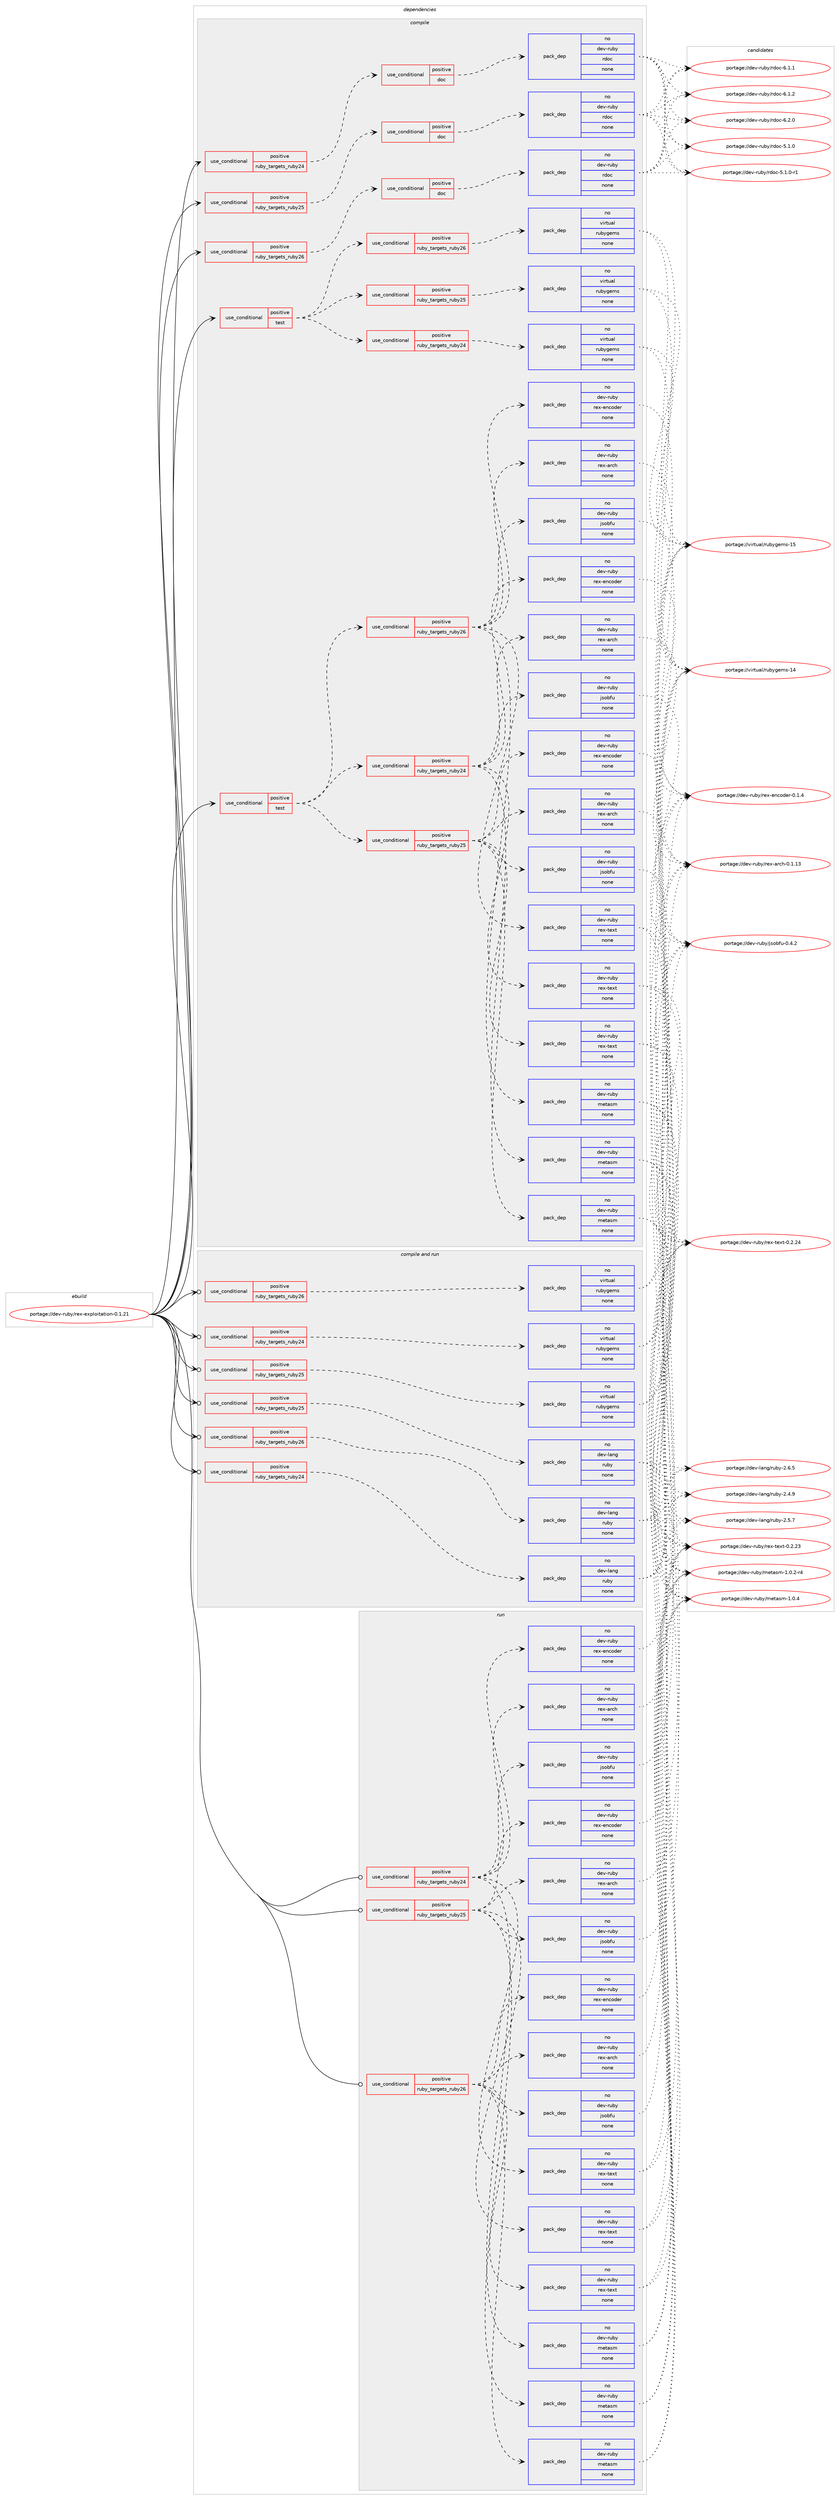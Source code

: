 digraph prolog {

# *************
# Graph options
# *************

newrank=true;
concentrate=true;
compound=true;
graph [rankdir=LR,fontname=Helvetica,fontsize=10,ranksep=1.5];#, ranksep=2.5, nodesep=0.2];
edge  [arrowhead=vee];
node  [fontname=Helvetica,fontsize=10];

# **********
# The ebuild
# **********

subgraph cluster_leftcol {
color=gray;
rank=same;
label=<<i>ebuild</i>>;
id [label="portage://dev-ruby/rex-exploitation-0.1.21", color=red, width=4, href="../dev-ruby/rex-exploitation-0.1.21.svg"];
}

# ****************
# The dependencies
# ****************

subgraph cluster_midcol {
color=gray;
label=<<i>dependencies</i>>;
subgraph cluster_compile {
fillcolor="#eeeeee";
style=filled;
label=<<i>compile</i>>;
subgraph cond61526 {
dependency239204 [label=<<TABLE BORDER="0" CELLBORDER="1" CELLSPACING="0" CELLPADDING="4"><TR><TD ROWSPAN="3" CELLPADDING="10">use_conditional</TD></TR><TR><TD>positive</TD></TR><TR><TD>ruby_targets_ruby24</TD></TR></TABLE>>, shape=none, color=red];
subgraph cond61527 {
dependency239205 [label=<<TABLE BORDER="0" CELLBORDER="1" CELLSPACING="0" CELLPADDING="4"><TR><TD ROWSPAN="3" CELLPADDING="10">use_conditional</TD></TR><TR><TD>positive</TD></TR><TR><TD>doc</TD></TR></TABLE>>, shape=none, color=red];
subgraph pack174133 {
dependency239206 [label=<<TABLE BORDER="0" CELLBORDER="1" CELLSPACING="0" CELLPADDING="4" WIDTH="220"><TR><TD ROWSPAN="6" CELLPADDING="30">pack_dep</TD></TR><TR><TD WIDTH="110">no</TD></TR><TR><TD>dev-ruby</TD></TR><TR><TD>rdoc</TD></TR><TR><TD>none</TD></TR><TR><TD></TD></TR></TABLE>>, shape=none, color=blue];
}
dependency239205:e -> dependency239206:w [weight=20,style="dashed",arrowhead="vee"];
}
dependency239204:e -> dependency239205:w [weight=20,style="dashed",arrowhead="vee"];
}
id:e -> dependency239204:w [weight=20,style="solid",arrowhead="vee"];
subgraph cond61528 {
dependency239207 [label=<<TABLE BORDER="0" CELLBORDER="1" CELLSPACING="0" CELLPADDING="4"><TR><TD ROWSPAN="3" CELLPADDING="10">use_conditional</TD></TR><TR><TD>positive</TD></TR><TR><TD>ruby_targets_ruby25</TD></TR></TABLE>>, shape=none, color=red];
subgraph cond61529 {
dependency239208 [label=<<TABLE BORDER="0" CELLBORDER="1" CELLSPACING="0" CELLPADDING="4"><TR><TD ROWSPAN="3" CELLPADDING="10">use_conditional</TD></TR><TR><TD>positive</TD></TR><TR><TD>doc</TD></TR></TABLE>>, shape=none, color=red];
subgraph pack174134 {
dependency239209 [label=<<TABLE BORDER="0" CELLBORDER="1" CELLSPACING="0" CELLPADDING="4" WIDTH="220"><TR><TD ROWSPAN="6" CELLPADDING="30">pack_dep</TD></TR><TR><TD WIDTH="110">no</TD></TR><TR><TD>dev-ruby</TD></TR><TR><TD>rdoc</TD></TR><TR><TD>none</TD></TR><TR><TD></TD></TR></TABLE>>, shape=none, color=blue];
}
dependency239208:e -> dependency239209:w [weight=20,style="dashed",arrowhead="vee"];
}
dependency239207:e -> dependency239208:w [weight=20,style="dashed",arrowhead="vee"];
}
id:e -> dependency239207:w [weight=20,style="solid",arrowhead="vee"];
subgraph cond61530 {
dependency239210 [label=<<TABLE BORDER="0" CELLBORDER="1" CELLSPACING="0" CELLPADDING="4"><TR><TD ROWSPAN="3" CELLPADDING="10">use_conditional</TD></TR><TR><TD>positive</TD></TR><TR><TD>ruby_targets_ruby26</TD></TR></TABLE>>, shape=none, color=red];
subgraph cond61531 {
dependency239211 [label=<<TABLE BORDER="0" CELLBORDER="1" CELLSPACING="0" CELLPADDING="4"><TR><TD ROWSPAN="3" CELLPADDING="10">use_conditional</TD></TR><TR><TD>positive</TD></TR><TR><TD>doc</TD></TR></TABLE>>, shape=none, color=red];
subgraph pack174135 {
dependency239212 [label=<<TABLE BORDER="0" CELLBORDER="1" CELLSPACING="0" CELLPADDING="4" WIDTH="220"><TR><TD ROWSPAN="6" CELLPADDING="30">pack_dep</TD></TR><TR><TD WIDTH="110">no</TD></TR><TR><TD>dev-ruby</TD></TR><TR><TD>rdoc</TD></TR><TR><TD>none</TD></TR><TR><TD></TD></TR></TABLE>>, shape=none, color=blue];
}
dependency239211:e -> dependency239212:w [weight=20,style="dashed",arrowhead="vee"];
}
dependency239210:e -> dependency239211:w [weight=20,style="dashed",arrowhead="vee"];
}
id:e -> dependency239210:w [weight=20,style="solid",arrowhead="vee"];
subgraph cond61532 {
dependency239213 [label=<<TABLE BORDER="0" CELLBORDER="1" CELLSPACING="0" CELLPADDING="4"><TR><TD ROWSPAN="3" CELLPADDING="10">use_conditional</TD></TR><TR><TD>positive</TD></TR><TR><TD>test</TD></TR></TABLE>>, shape=none, color=red];
subgraph cond61533 {
dependency239214 [label=<<TABLE BORDER="0" CELLBORDER="1" CELLSPACING="0" CELLPADDING="4"><TR><TD ROWSPAN="3" CELLPADDING="10">use_conditional</TD></TR><TR><TD>positive</TD></TR><TR><TD>ruby_targets_ruby24</TD></TR></TABLE>>, shape=none, color=red];
subgraph pack174136 {
dependency239215 [label=<<TABLE BORDER="0" CELLBORDER="1" CELLSPACING="0" CELLPADDING="4" WIDTH="220"><TR><TD ROWSPAN="6" CELLPADDING="30">pack_dep</TD></TR><TR><TD WIDTH="110">no</TD></TR><TR><TD>dev-ruby</TD></TR><TR><TD>jsobfu</TD></TR><TR><TD>none</TD></TR><TR><TD></TD></TR></TABLE>>, shape=none, color=blue];
}
dependency239214:e -> dependency239215:w [weight=20,style="dashed",arrowhead="vee"];
subgraph pack174137 {
dependency239216 [label=<<TABLE BORDER="0" CELLBORDER="1" CELLSPACING="0" CELLPADDING="4" WIDTH="220"><TR><TD ROWSPAN="6" CELLPADDING="30">pack_dep</TD></TR><TR><TD WIDTH="110">no</TD></TR><TR><TD>dev-ruby</TD></TR><TR><TD>metasm</TD></TR><TR><TD>none</TD></TR><TR><TD></TD></TR></TABLE>>, shape=none, color=blue];
}
dependency239214:e -> dependency239216:w [weight=20,style="dashed",arrowhead="vee"];
subgraph pack174138 {
dependency239217 [label=<<TABLE BORDER="0" CELLBORDER="1" CELLSPACING="0" CELLPADDING="4" WIDTH="220"><TR><TD ROWSPAN="6" CELLPADDING="30">pack_dep</TD></TR><TR><TD WIDTH="110">no</TD></TR><TR><TD>dev-ruby</TD></TR><TR><TD>rex-arch</TD></TR><TR><TD>none</TD></TR><TR><TD></TD></TR></TABLE>>, shape=none, color=blue];
}
dependency239214:e -> dependency239217:w [weight=20,style="dashed",arrowhead="vee"];
subgraph pack174139 {
dependency239218 [label=<<TABLE BORDER="0" CELLBORDER="1" CELLSPACING="0" CELLPADDING="4" WIDTH="220"><TR><TD ROWSPAN="6" CELLPADDING="30">pack_dep</TD></TR><TR><TD WIDTH="110">no</TD></TR><TR><TD>dev-ruby</TD></TR><TR><TD>rex-encoder</TD></TR><TR><TD>none</TD></TR><TR><TD></TD></TR></TABLE>>, shape=none, color=blue];
}
dependency239214:e -> dependency239218:w [weight=20,style="dashed",arrowhead="vee"];
subgraph pack174140 {
dependency239219 [label=<<TABLE BORDER="0" CELLBORDER="1" CELLSPACING="0" CELLPADDING="4" WIDTH="220"><TR><TD ROWSPAN="6" CELLPADDING="30">pack_dep</TD></TR><TR><TD WIDTH="110">no</TD></TR><TR><TD>dev-ruby</TD></TR><TR><TD>rex-text</TD></TR><TR><TD>none</TD></TR><TR><TD></TD></TR></TABLE>>, shape=none, color=blue];
}
dependency239214:e -> dependency239219:w [weight=20,style="dashed",arrowhead="vee"];
}
dependency239213:e -> dependency239214:w [weight=20,style="dashed",arrowhead="vee"];
subgraph cond61534 {
dependency239220 [label=<<TABLE BORDER="0" CELLBORDER="1" CELLSPACING="0" CELLPADDING="4"><TR><TD ROWSPAN="3" CELLPADDING="10">use_conditional</TD></TR><TR><TD>positive</TD></TR><TR><TD>ruby_targets_ruby25</TD></TR></TABLE>>, shape=none, color=red];
subgraph pack174141 {
dependency239221 [label=<<TABLE BORDER="0" CELLBORDER="1" CELLSPACING="0" CELLPADDING="4" WIDTH="220"><TR><TD ROWSPAN="6" CELLPADDING="30">pack_dep</TD></TR><TR><TD WIDTH="110">no</TD></TR><TR><TD>dev-ruby</TD></TR><TR><TD>jsobfu</TD></TR><TR><TD>none</TD></TR><TR><TD></TD></TR></TABLE>>, shape=none, color=blue];
}
dependency239220:e -> dependency239221:w [weight=20,style="dashed",arrowhead="vee"];
subgraph pack174142 {
dependency239222 [label=<<TABLE BORDER="0" CELLBORDER="1" CELLSPACING="0" CELLPADDING="4" WIDTH="220"><TR><TD ROWSPAN="6" CELLPADDING="30">pack_dep</TD></TR><TR><TD WIDTH="110">no</TD></TR><TR><TD>dev-ruby</TD></TR><TR><TD>metasm</TD></TR><TR><TD>none</TD></TR><TR><TD></TD></TR></TABLE>>, shape=none, color=blue];
}
dependency239220:e -> dependency239222:w [weight=20,style="dashed",arrowhead="vee"];
subgraph pack174143 {
dependency239223 [label=<<TABLE BORDER="0" CELLBORDER="1" CELLSPACING="0" CELLPADDING="4" WIDTH="220"><TR><TD ROWSPAN="6" CELLPADDING="30">pack_dep</TD></TR><TR><TD WIDTH="110">no</TD></TR><TR><TD>dev-ruby</TD></TR><TR><TD>rex-arch</TD></TR><TR><TD>none</TD></TR><TR><TD></TD></TR></TABLE>>, shape=none, color=blue];
}
dependency239220:e -> dependency239223:w [weight=20,style="dashed",arrowhead="vee"];
subgraph pack174144 {
dependency239224 [label=<<TABLE BORDER="0" CELLBORDER="1" CELLSPACING="0" CELLPADDING="4" WIDTH="220"><TR><TD ROWSPAN="6" CELLPADDING="30">pack_dep</TD></TR><TR><TD WIDTH="110">no</TD></TR><TR><TD>dev-ruby</TD></TR><TR><TD>rex-encoder</TD></TR><TR><TD>none</TD></TR><TR><TD></TD></TR></TABLE>>, shape=none, color=blue];
}
dependency239220:e -> dependency239224:w [weight=20,style="dashed",arrowhead="vee"];
subgraph pack174145 {
dependency239225 [label=<<TABLE BORDER="0" CELLBORDER="1" CELLSPACING="0" CELLPADDING="4" WIDTH="220"><TR><TD ROWSPAN="6" CELLPADDING="30">pack_dep</TD></TR><TR><TD WIDTH="110">no</TD></TR><TR><TD>dev-ruby</TD></TR><TR><TD>rex-text</TD></TR><TR><TD>none</TD></TR><TR><TD></TD></TR></TABLE>>, shape=none, color=blue];
}
dependency239220:e -> dependency239225:w [weight=20,style="dashed",arrowhead="vee"];
}
dependency239213:e -> dependency239220:w [weight=20,style="dashed",arrowhead="vee"];
subgraph cond61535 {
dependency239226 [label=<<TABLE BORDER="0" CELLBORDER="1" CELLSPACING="0" CELLPADDING="4"><TR><TD ROWSPAN="3" CELLPADDING="10">use_conditional</TD></TR><TR><TD>positive</TD></TR><TR><TD>ruby_targets_ruby26</TD></TR></TABLE>>, shape=none, color=red];
subgraph pack174146 {
dependency239227 [label=<<TABLE BORDER="0" CELLBORDER="1" CELLSPACING="0" CELLPADDING="4" WIDTH="220"><TR><TD ROWSPAN="6" CELLPADDING="30">pack_dep</TD></TR><TR><TD WIDTH="110">no</TD></TR><TR><TD>dev-ruby</TD></TR><TR><TD>jsobfu</TD></TR><TR><TD>none</TD></TR><TR><TD></TD></TR></TABLE>>, shape=none, color=blue];
}
dependency239226:e -> dependency239227:w [weight=20,style="dashed",arrowhead="vee"];
subgraph pack174147 {
dependency239228 [label=<<TABLE BORDER="0" CELLBORDER="1" CELLSPACING="0" CELLPADDING="4" WIDTH="220"><TR><TD ROWSPAN="6" CELLPADDING="30">pack_dep</TD></TR><TR><TD WIDTH="110">no</TD></TR><TR><TD>dev-ruby</TD></TR><TR><TD>metasm</TD></TR><TR><TD>none</TD></TR><TR><TD></TD></TR></TABLE>>, shape=none, color=blue];
}
dependency239226:e -> dependency239228:w [weight=20,style="dashed",arrowhead="vee"];
subgraph pack174148 {
dependency239229 [label=<<TABLE BORDER="0" CELLBORDER="1" CELLSPACING="0" CELLPADDING="4" WIDTH="220"><TR><TD ROWSPAN="6" CELLPADDING="30">pack_dep</TD></TR><TR><TD WIDTH="110">no</TD></TR><TR><TD>dev-ruby</TD></TR><TR><TD>rex-arch</TD></TR><TR><TD>none</TD></TR><TR><TD></TD></TR></TABLE>>, shape=none, color=blue];
}
dependency239226:e -> dependency239229:w [weight=20,style="dashed",arrowhead="vee"];
subgraph pack174149 {
dependency239230 [label=<<TABLE BORDER="0" CELLBORDER="1" CELLSPACING="0" CELLPADDING="4" WIDTH="220"><TR><TD ROWSPAN="6" CELLPADDING="30">pack_dep</TD></TR><TR><TD WIDTH="110">no</TD></TR><TR><TD>dev-ruby</TD></TR><TR><TD>rex-encoder</TD></TR><TR><TD>none</TD></TR><TR><TD></TD></TR></TABLE>>, shape=none, color=blue];
}
dependency239226:e -> dependency239230:w [weight=20,style="dashed",arrowhead="vee"];
subgraph pack174150 {
dependency239231 [label=<<TABLE BORDER="0" CELLBORDER="1" CELLSPACING="0" CELLPADDING="4" WIDTH="220"><TR><TD ROWSPAN="6" CELLPADDING="30">pack_dep</TD></TR><TR><TD WIDTH="110">no</TD></TR><TR><TD>dev-ruby</TD></TR><TR><TD>rex-text</TD></TR><TR><TD>none</TD></TR><TR><TD></TD></TR></TABLE>>, shape=none, color=blue];
}
dependency239226:e -> dependency239231:w [weight=20,style="dashed",arrowhead="vee"];
}
dependency239213:e -> dependency239226:w [weight=20,style="dashed",arrowhead="vee"];
}
id:e -> dependency239213:w [weight=20,style="solid",arrowhead="vee"];
subgraph cond61536 {
dependency239232 [label=<<TABLE BORDER="0" CELLBORDER="1" CELLSPACING="0" CELLPADDING="4"><TR><TD ROWSPAN="3" CELLPADDING="10">use_conditional</TD></TR><TR><TD>positive</TD></TR><TR><TD>test</TD></TR></TABLE>>, shape=none, color=red];
subgraph cond61537 {
dependency239233 [label=<<TABLE BORDER="0" CELLBORDER="1" CELLSPACING="0" CELLPADDING="4"><TR><TD ROWSPAN="3" CELLPADDING="10">use_conditional</TD></TR><TR><TD>positive</TD></TR><TR><TD>ruby_targets_ruby24</TD></TR></TABLE>>, shape=none, color=red];
subgraph pack174151 {
dependency239234 [label=<<TABLE BORDER="0" CELLBORDER="1" CELLSPACING="0" CELLPADDING="4" WIDTH="220"><TR><TD ROWSPAN="6" CELLPADDING="30">pack_dep</TD></TR><TR><TD WIDTH="110">no</TD></TR><TR><TD>virtual</TD></TR><TR><TD>rubygems</TD></TR><TR><TD>none</TD></TR><TR><TD></TD></TR></TABLE>>, shape=none, color=blue];
}
dependency239233:e -> dependency239234:w [weight=20,style="dashed",arrowhead="vee"];
}
dependency239232:e -> dependency239233:w [weight=20,style="dashed",arrowhead="vee"];
subgraph cond61538 {
dependency239235 [label=<<TABLE BORDER="0" CELLBORDER="1" CELLSPACING="0" CELLPADDING="4"><TR><TD ROWSPAN="3" CELLPADDING="10">use_conditional</TD></TR><TR><TD>positive</TD></TR><TR><TD>ruby_targets_ruby25</TD></TR></TABLE>>, shape=none, color=red];
subgraph pack174152 {
dependency239236 [label=<<TABLE BORDER="0" CELLBORDER="1" CELLSPACING="0" CELLPADDING="4" WIDTH="220"><TR><TD ROWSPAN="6" CELLPADDING="30">pack_dep</TD></TR><TR><TD WIDTH="110">no</TD></TR><TR><TD>virtual</TD></TR><TR><TD>rubygems</TD></TR><TR><TD>none</TD></TR><TR><TD></TD></TR></TABLE>>, shape=none, color=blue];
}
dependency239235:e -> dependency239236:w [weight=20,style="dashed",arrowhead="vee"];
}
dependency239232:e -> dependency239235:w [weight=20,style="dashed",arrowhead="vee"];
subgraph cond61539 {
dependency239237 [label=<<TABLE BORDER="0" CELLBORDER="1" CELLSPACING="0" CELLPADDING="4"><TR><TD ROWSPAN="3" CELLPADDING="10">use_conditional</TD></TR><TR><TD>positive</TD></TR><TR><TD>ruby_targets_ruby26</TD></TR></TABLE>>, shape=none, color=red];
subgraph pack174153 {
dependency239238 [label=<<TABLE BORDER="0" CELLBORDER="1" CELLSPACING="0" CELLPADDING="4" WIDTH="220"><TR><TD ROWSPAN="6" CELLPADDING="30">pack_dep</TD></TR><TR><TD WIDTH="110">no</TD></TR><TR><TD>virtual</TD></TR><TR><TD>rubygems</TD></TR><TR><TD>none</TD></TR><TR><TD></TD></TR></TABLE>>, shape=none, color=blue];
}
dependency239237:e -> dependency239238:w [weight=20,style="dashed",arrowhead="vee"];
}
dependency239232:e -> dependency239237:w [weight=20,style="dashed",arrowhead="vee"];
}
id:e -> dependency239232:w [weight=20,style="solid",arrowhead="vee"];
}
subgraph cluster_compileandrun {
fillcolor="#eeeeee";
style=filled;
label=<<i>compile and run</i>>;
subgraph cond61540 {
dependency239239 [label=<<TABLE BORDER="0" CELLBORDER="1" CELLSPACING="0" CELLPADDING="4"><TR><TD ROWSPAN="3" CELLPADDING="10">use_conditional</TD></TR><TR><TD>positive</TD></TR><TR><TD>ruby_targets_ruby24</TD></TR></TABLE>>, shape=none, color=red];
subgraph pack174154 {
dependency239240 [label=<<TABLE BORDER="0" CELLBORDER="1" CELLSPACING="0" CELLPADDING="4" WIDTH="220"><TR><TD ROWSPAN="6" CELLPADDING="30">pack_dep</TD></TR><TR><TD WIDTH="110">no</TD></TR><TR><TD>dev-lang</TD></TR><TR><TD>ruby</TD></TR><TR><TD>none</TD></TR><TR><TD></TD></TR></TABLE>>, shape=none, color=blue];
}
dependency239239:e -> dependency239240:w [weight=20,style="dashed",arrowhead="vee"];
}
id:e -> dependency239239:w [weight=20,style="solid",arrowhead="odotvee"];
subgraph cond61541 {
dependency239241 [label=<<TABLE BORDER="0" CELLBORDER="1" CELLSPACING="0" CELLPADDING="4"><TR><TD ROWSPAN="3" CELLPADDING="10">use_conditional</TD></TR><TR><TD>positive</TD></TR><TR><TD>ruby_targets_ruby24</TD></TR></TABLE>>, shape=none, color=red];
subgraph pack174155 {
dependency239242 [label=<<TABLE BORDER="0" CELLBORDER="1" CELLSPACING="0" CELLPADDING="4" WIDTH="220"><TR><TD ROWSPAN="6" CELLPADDING="30">pack_dep</TD></TR><TR><TD WIDTH="110">no</TD></TR><TR><TD>virtual</TD></TR><TR><TD>rubygems</TD></TR><TR><TD>none</TD></TR><TR><TD></TD></TR></TABLE>>, shape=none, color=blue];
}
dependency239241:e -> dependency239242:w [weight=20,style="dashed",arrowhead="vee"];
}
id:e -> dependency239241:w [weight=20,style="solid",arrowhead="odotvee"];
subgraph cond61542 {
dependency239243 [label=<<TABLE BORDER="0" CELLBORDER="1" CELLSPACING="0" CELLPADDING="4"><TR><TD ROWSPAN="3" CELLPADDING="10">use_conditional</TD></TR><TR><TD>positive</TD></TR><TR><TD>ruby_targets_ruby25</TD></TR></TABLE>>, shape=none, color=red];
subgraph pack174156 {
dependency239244 [label=<<TABLE BORDER="0" CELLBORDER="1" CELLSPACING="0" CELLPADDING="4" WIDTH="220"><TR><TD ROWSPAN="6" CELLPADDING="30">pack_dep</TD></TR><TR><TD WIDTH="110">no</TD></TR><TR><TD>dev-lang</TD></TR><TR><TD>ruby</TD></TR><TR><TD>none</TD></TR><TR><TD></TD></TR></TABLE>>, shape=none, color=blue];
}
dependency239243:e -> dependency239244:w [weight=20,style="dashed",arrowhead="vee"];
}
id:e -> dependency239243:w [weight=20,style="solid",arrowhead="odotvee"];
subgraph cond61543 {
dependency239245 [label=<<TABLE BORDER="0" CELLBORDER="1" CELLSPACING="0" CELLPADDING="4"><TR><TD ROWSPAN="3" CELLPADDING="10">use_conditional</TD></TR><TR><TD>positive</TD></TR><TR><TD>ruby_targets_ruby25</TD></TR></TABLE>>, shape=none, color=red];
subgraph pack174157 {
dependency239246 [label=<<TABLE BORDER="0" CELLBORDER="1" CELLSPACING="0" CELLPADDING="4" WIDTH="220"><TR><TD ROWSPAN="6" CELLPADDING="30">pack_dep</TD></TR><TR><TD WIDTH="110">no</TD></TR><TR><TD>virtual</TD></TR><TR><TD>rubygems</TD></TR><TR><TD>none</TD></TR><TR><TD></TD></TR></TABLE>>, shape=none, color=blue];
}
dependency239245:e -> dependency239246:w [weight=20,style="dashed",arrowhead="vee"];
}
id:e -> dependency239245:w [weight=20,style="solid",arrowhead="odotvee"];
subgraph cond61544 {
dependency239247 [label=<<TABLE BORDER="0" CELLBORDER="1" CELLSPACING="0" CELLPADDING="4"><TR><TD ROWSPAN="3" CELLPADDING="10">use_conditional</TD></TR><TR><TD>positive</TD></TR><TR><TD>ruby_targets_ruby26</TD></TR></TABLE>>, shape=none, color=red];
subgraph pack174158 {
dependency239248 [label=<<TABLE BORDER="0" CELLBORDER="1" CELLSPACING="0" CELLPADDING="4" WIDTH="220"><TR><TD ROWSPAN="6" CELLPADDING="30">pack_dep</TD></TR><TR><TD WIDTH="110">no</TD></TR><TR><TD>dev-lang</TD></TR><TR><TD>ruby</TD></TR><TR><TD>none</TD></TR><TR><TD></TD></TR></TABLE>>, shape=none, color=blue];
}
dependency239247:e -> dependency239248:w [weight=20,style="dashed",arrowhead="vee"];
}
id:e -> dependency239247:w [weight=20,style="solid",arrowhead="odotvee"];
subgraph cond61545 {
dependency239249 [label=<<TABLE BORDER="0" CELLBORDER="1" CELLSPACING="0" CELLPADDING="4"><TR><TD ROWSPAN="3" CELLPADDING="10">use_conditional</TD></TR><TR><TD>positive</TD></TR><TR><TD>ruby_targets_ruby26</TD></TR></TABLE>>, shape=none, color=red];
subgraph pack174159 {
dependency239250 [label=<<TABLE BORDER="0" CELLBORDER="1" CELLSPACING="0" CELLPADDING="4" WIDTH="220"><TR><TD ROWSPAN="6" CELLPADDING="30">pack_dep</TD></TR><TR><TD WIDTH="110">no</TD></TR><TR><TD>virtual</TD></TR><TR><TD>rubygems</TD></TR><TR><TD>none</TD></TR><TR><TD></TD></TR></TABLE>>, shape=none, color=blue];
}
dependency239249:e -> dependency239250:w [weight=20,style="dashed",arrowhead="vee"];
}
id:e -> dependency239249:w [weight=20,style="solid",arrowhead="odotvee"];
}
subgraph cluster_run {
fillcolor="#eeeeee";
style=filled;
label=<<i>run</i>>;
subgraph cond61546 {
dependency239251 [label=<<TABLE BORDER="0" CELLBORDER="1" CELLSPACING="0" CELLPADDING="4"><TR><TD ROWSPAN="3" CELLPADDING="10">use_conditional</TD></TR><TR><TD>positive</TD></TR><TR><TD>ruby_targets_ruby24</TD></TR></TABLE>>, shape=none, color=red];
subgraph pack174160 {
dependency239252 [label=<<TABLE BORDER="0" CELLBORDER="1" CELLSPACING="0" CELLPADDING="4" WIDTH="220"><TR><TD ROWSPAN="6" CELLPADDING="30">pack_dep</TD></TR><TR><TD WIDTH="110">no</TD></TR><TR><TD>dev-ruby</TD></TR><TR><TD>jsobfu</TD></TR><TR><TD>none</TD></TR><TR><TD></TD></TR></TABLE>>, shape=none, color=blue];
}
dependency239251:e -> dependency239252:w [weight=20,style="dashed",arrowhead="vee"];
subgraph pack174161 {
dependency239253 [label=<<TABLE BORDER="0" CELLBORDER="1" CELLSPACING="0" CELLPADDING="4" WIDTH="220"><TR><TD ROWSPAN="6" CELLPADDING="30">pack_dep</TD></TR><TR><TD WIDTH="110">no</TD></TR><TR><TD>dev-ruby</TD></TR><TR><TD>metasm</TD></TR><TR><TD>none</TD></TR><TR><TD></TD></TR></TABLE>>, shape=none, color=blue];
}
dependency239251:e -> dependency239253:w [weight=20,style="dashed",arrowhead="vee"];
subgraph pack174162 {
dependency239254 [label=<<TABLE BORDER="0" CELLBORDER="1" CELLSPACING="0" CELLPADDING="4" WIDTH="220"><TR><TD ROWSPAN="6" CELLPADDING="30">pack_dep</TD></TR><TR><TD WIDTH="110">no</TD></TR><TR><TD>dev-ruby</TD></TR><TR><TD>rex-arch</TD></TR><TR><TD>none</TD></TR><TR><TD></TD></TR></TABLE>>, shape=none, color=blue];
}
dependency239251:e -> dependency239254:w [weight=20,style="dashed",arrowhead="vee"];
subgraph pack174163 {
dependency239255 [label=<<TABLE BORDER="0" CELLBORDER="1" CELLSPACING="0" CELLPADDING="4" WIDTH="220"><TR><TD ROWSPAN="6" CELLPADDING="30">pack_dep</TD></TR><TR><TD WIDTH="110">no</TD></TR><TR><TD>dev-ruby</TD></TR><TR><TD>rex-encoder</TD></TR><TR><TD>none</TD></TR><TR><TD></TD></TR></TABLE>>, shape=none, color=blue];
}
dependency239251:e -> dependency239255:w [weight=20,style="dashed",arrowhead="vee"];
subgraph pack174164 {
dependency239256 [label=<<TABLE BORDER="0" CELLBORDER="1" CELLSPACING="0" CELLPADDING="4" WIDTH="220"><TR><TD ROWSPAN="6" CELLPADDING="30">pack_dep</TD></TR><TR><TD WIDTH="110">no</TD></TR><TR><TD>dev-ruby</TD></TR><TR><TD>rex-text</TD></TR><TR><TD>none</TD></TR><TR><TD></TD></TR></TABLE>>, shape=none, color=blue];
}
dependency239251:e -> dependency239256:w [weight=20,style="dashed",arrowhead="vee"];
}
id:e -> dependency239251:w [weight=20,style="solid",arrowhead="odot"];
subgraph cond61547 {
dependency239257 [label=<<TABLE BORDER="0" CELLBORDER="1" CELLSPACING="0" CELLPADDING="4"><TR><TD ROWSPAN="3" CELLPADDING="10">use_conditional</TD></TR><TR><TD>positive</TD></TR><TR><TD>ruby_targets_ruby25</TD></TR></TABLE>>, shape=none, color=red];
subgraph pack174165 {
dependency239258 [label=<<TABLE BORDER="0" CELLBORDER="1" CELLSPACING="0" CELLPADDING="4" WIDTH="220"><TR><TD ROWSPAN="6" CELLPADDING="30">pack_dep</TD></TR><TR><TD WIDTH="110">no</TD></TR><TR><TD>dev-ruby</TD></TR><TR><TD>jsobfu</TD></TR><TR><TD>none</TD></TR><TR><TD></TD></TR></TABLE>>, shape=none, color=blue];
}
dependency239257:e -> dependency239258:w [weight=20,style="dashed",arrowhead="vee"];
subgraph pack174166 {
dependency239259 [label=<<TABLE BORDER="0" CELLBORDER="1" CELLSPACING="0" CELLPADDING="4" WIDTH="220"><TR><TD ROWSPAN="6" CELLPADDING="30">pack_dep</TD></TR><TR><TD WIDTH="110">no</TD></TR><TR><TD>dev-ruby</TD></TR><TR><TD>metasm</TD></TR><TR><TD>none</TD></TR><TR><TD></TD></TR></TABLE>>, shape=none, color=blue];
}
dependency239257:e -> dependency239259:w [weight=20,style="dashed",arrowhead="vee"];
subgraph pack174167 {
dependency239260 [label=<<TABLE BORDER="0" CELLBORDER="1" CELLSPACING="0" CELLPADDING="4" WIDTH="220"><TR><TD ROWSPAN="6" CELLPADDING="30">pack_dep</TD></TR><TR><TD WIDTH="110">no</TD></TR><TR><TD>dev-ruby</TD></TR><TR><TD>rex-arch</TD></TR><TR><TD>none</TD></TR><TR><TD></TD></TR></TABLE>>, shape=none, color=blue];
}
dependency239257:e -> dependency239260:w [weight=20,style="dashed",arrowhead="vee"];
subgraph pack174168 {
dependency239261 [label=<<TABLE BORDER="0" CELLBORDER="1" CELLSPACING="0" CELLPADDING="4" WIDTH="220"><TR><TD ROWSPAN="6" CELLPADDING="30">pack_dep</TD></TR><TR><TD WIDTH="110">no</TD></TR><TR><TD>dev-ruby</TD></TR><TR><TD>rex-encoder</TD></TR><TR><TD>none</TD></TR><TR><TD></TD></TR></TABLE>>, shape=none, color=blue];
}
dependency239257:e -> dependency239261:w [weight=20,style="dashed",arrowhead="vee"];
subgraph pack174169 {
dependency239262 [label=<<TABLE BORDER="0" CELLBORDER="1" CELLSPACING="0" CELLPADDING="4" WIDTH="220"><TR><TD ROWSPAN="6" CELLPADDING="30">pack_dep</TD></TR><TR><TD WIDTH="110">no</TD></TR><TR><TD>dev-ruby</TD></TR><TR><TD>rex-text</TD></TR><TR><TD>none</TD></TR><TR><TD></TD></TR></TABLE>>, shape=none, color=blue];
}
dependency239257:e -> dependency239262:w [weight=20,style="dashed",arrowhead="vee"];
}
id:e -> dependency239257:w [weight=20,style="solid",arrowhead="odot"];
subgraph cond61548 {
dependency239263 [label=<<TABLE BORDER="0" CELLBORDER="1" CELLSPACING="0" CELLPADDING="4"><TR><TD ROWSPAN="3" CELLPADDING="10">use_conditional</TD></TR><TR><TD>positive</TD></TR><TR><TD>ruby_targets_ruby26</TD></TR></TABLE>>, shape=none, color=red];
subgraph pack174170 {
dependency239264 [label=<<TABLE BORDER="0" CELLBORDER="1" CELLSPACING="0" CELLPADDING="4" WIDTH="220"><TR><TD ROWSPAN="6" CELLPADDING="30">pack_dep</TD></TR><TR><TD WIDTH="110">no</TD></TR><TR><TD>dev-ruby</TD></TR><TR><TD>jsobfu</TD></TR><TR><TD>none</TD></TR><TR><TD></TD></TR></TABLE>>, shape=none, color=blue];
}
dependency239263:e -> dependency239264:w [weight=20,style="dashed",arrowhead="vee"];
subgraph pack174171 {
dependency239265 [label=<<TABLE BORDER="0" CELLBORDER="1" CELLSPACING="0" CELLPADDING="4" WIDTH="220"><TR><TD ROWSPAN="6" CELLPADDING="30">pack_dep</TD></TR><TR><TD WIDTH="110">no</TD></TR><TR><TD>dev-ruby</TD></TR><TR><TD>metasm</TD></TR><TR><TD>none</TD></TR><TR><TD></TD></TR></TABLE>>, shape=none, color=blue];
}
dependency239263:e -> dependency239265:w [weight=20,style="dashed",arrowhead="vee"];
subgraph pack174172 {
dependency239266 [label=<<TABLE BORDER="0" CELLBORDER="1" CELLSPACING="0" CELLPADDING="4" WIDTH="220"><TR><TD ROWSPAN="6" CELLPADDING="30">pack_dep</TD></TR><TR><TD WIDTH="110">no</TD></TR><TR><TD>dev-ruby</TD></TR><TR><TD>rex-arch</TD></TR><TR><TD>none</TD></TR><TR><TD></TD></TR></TABLE>>, shape=none, color=blue];
}
dependency239263:e -> dependency239266:w [weight=20,style="dashed",arrowhead="vee"];
subgraph pack174173 {
dependency239267 [label=<<TABLE BORDER="0" CELLBORDER="1" CELLSPACING="0" CELLPADDING="4" WIDTH="220"><TR><TD ROWSPAN="6" CELLPADDING="30">pack_dep</TD></TR><TR><TD WIDTH="110">no</TD></TR><TR><TD>dev-ruby</TD></TR><TR><TD>rex-encoder</TD></TR><TR><TD>none</TD></TR><TR><TD></TD></TR></TABLE>>, shape=none, color=blue];
}
dependency239263:e -> dependency239267:w [weight=20,style="dashed",arrowhead="vee"];
subgraph pack174174 {
dependency239268 [label=<<TABLE BORDER="0" CELLBORDER="1" CELLSPACING="0" CELLPADDING="4" WIDTH="220"><TR><TD ROWSPAN="6" CELLPADDING="30">pack_dep</TD></TR><TR><TD WIDTH="110">no</TD></TR><TR><TD>dev-ruby</TD></TR><TR><TD>rex-text</TD></TR><TR><TD>none</TD></TR><TR><TD></TD></TR></TABLE>>, shape=none, color=blue];
}
dependency239263:e -> dependency239268:w [weight=20,style="dashed",arrowhead="vee"];
}
id:e -> dependency239263:w [weight=20,style="solid",arrowhead="odot"];
}
}

# **************
# The candidates
# **************

subgraph cluster_choices {
rank=same;
color=gray;
label=<<i>candidates</i>>;

subgraph choice174133 {
color=black;
nodesep=1;
choiceportage10010111845114117981214711410011199455346494648 [label="portage://dev-ruby/rdoc-5.1.0", color=red, width=4,href="../dev-ruby/rdoc-5.1.0.svg"];
choiceportage100101118451141179812147114100111994553464946484511449 [label="portage://dev-ruby/rdoc-5.1.0-r1", color=red, width=4,href="../dev-ruby/rdoc-5.1.0-r1.svg"];
choiceportage10010111845114117981214711410011199455446494649 [label="portage://dev-ruby/rdoc-6.1.1", color=red, width=4,href="../dev-ruby/rdoc-6.1.1.svg"];
choiceportage10010111845114117981214711410011199455446494650 [label="portage://dev-ruby/rdoc-6.1.2", color=red, width=4,href="../dev-ruby/rdoc-6.1.2.svg"];
choiceportage10010111845114117981214711410011199455446504648 [label="portage://dev-ruby/rdoc-6.2.0", color=red, width=4,href="../dev-ruby/rdoc-6.2.0.svg"];
dependency239206:e -> choiceportage10010111845114117981214711410011199455346494648:w [style=dotted,weight="100"];
dependency239206:e -> choiceportage100101118451141179812147114100111994553464946484511449:w [style=dotted,weight="100"];
dependency239206:e -> choiceportage10010111845114117981214711410011199455446494649:w [style=dotted,weight="100"];
dependency239206:e -> choiceportage10010111845114117981214711410011199455446494650:w [style=dotted,weight="100"];
dependency239206:e -> choiceportage10010111845114117981214711410011199455446504648:w [style=dotted,weight="100"];
}
subgraph choice174134 {
color=black;
nodesep=1;
choiceportage10010111845114117981214711410011199455346494648 [label="portage://dev-ruby/rdoc-5.1.0", color=red, width=4,href="../dev-ruby/rdoc-5.1.0.svg"];
choiceportage100101118451141179812147114100111994553464946484511449 [label="portage://dev-ruby/rdoc-5.1.0-r1", color=red, width=4,href="../dev-ruby/rdoc-5.1.0-r1.svg"];
choiceportage10010111845114117981214711410011199455446494649 [label="portage://dev-ruby/rdoc-6.1.1", color=red, width=4,href="../dev-ruby/rdoc-6.1.1.svg"];
choiceportage10010111845114117981214711410011199455446494650 [label="portage://dev-ruby/rdoc-6.1.2", color=red, width=4,href="../dev-ruby/rdoc-6.1.2.svg"];
choiceportage10010111845114117981214711410011199455446504648 [label="portage://dev-ruby/rdoc-6.2.0", color=red, width=4,href="../dev-ruby/rdoc-6.2.0.svg"];
dependency239209:e -> choiceportage10010111845114117981214711410011199455346494648:w [style=dotted,weight="100"];
dependency239209:e -> choiceportage100101118451141179812147114100111994553464946484511449:w [style=dotted,weight="100"];
dependency239209:e -> choiceportage10010111845114117981214711410011199455446494649:w [style=dotted,weight="100"];
dependency239209:e -> choiceportage10010111845114117981214711410011199455446494650:w [style=dotted,weight="100"];
dependency239209:e -> choiceportage10010111845114117981214711410011199455446504648:w [style=dotted,weight="100"];
}
subgraph choice174135 {
color=black;
nodesep=1;
choiceportage10010111845114117981214711410011199455346494648 [label="portage://dev-ruby/rdoc-5.1.0", color=red, width=4,href="../dev-ruby/rdoc-5.1.0.svg"];
choiceportage100101118451141179812147114100111994553464946484511449 [label="portage://dev-ruby/rdoc-5.1.0-r1", color=red, width=4,href="../dev-ruby/rdoc-5.1.0-r1.svg"];
choiceportage10010111845114117981214711410011199455446494649 [label="portage://dev-ruby/rdoc-6.1.1", color=red, width=4,href="../dev-ruby/rdoc-6.1.1.svg"];
choiceportage10010111845114117981214711410011199455446494650 [label="portage://dev-ruby/rdoc-6.1.2", color=red, width=4,href="../dev-ruby/rdoc-6.1.2.svg"];
choiceportage10010111845114117981214711410011199455446504648 [label="portage://dev-ruby/rdoc-6.2.0", color=red, width=4,href="../dev-ruby/rdoc-6.2.0.svg"];
dependency239212:e -> choiceportage10010111845114117981214711410011199455346494648:w [style=dotted,weight="100"];
dependency239212:e -> choiceportage100101118451141179812147114100111994553464946484511449:w [style=dotted,weight="100"];
dependency239212:e -> choiceportage10010111845114117981214711410011199455446494649:w [style=dotted,weight="100"];
dependency239212:e -> choiceportage10010111845114117981214711410011199455446494650:w [style=dotted,weight="100"];
dependency239212:e -> choiceportage10010111845114117981214711410011199455446504648:w [style=dotted,weight="100"];
}
subgraph choice174136 {
color=black;
nodesep=1;
choiceportage10010111845114117981214710611511198102117454846524650 [label="portage://dev-ruby/jsobfu-0.4.2", color=red, width=4,href="../dev-ruby/jsobfu-0.4.2.svg"];
dependency239215:e -> choiceportage10010111845114117981214710611511198102117454846524650:w [style=dotted,weight="100"];
}
subgraph choice174137 {
color=black;
nodesep=1;
choiceportage100101118451141179812147109101116971151094549464846504511452 [label="portage://dev-ruby/metasm-1.0.2-r4", color=red, width=4,href="../dev-ruby/metasm-1.0.2-r4.svg"];
choiceportage10010111845114117981214710910111697115109454946484652 [label="portage://dev-ruby/metasm-1.0.4", color=red, width=4,href="../dev-ruby/metasm-1.0.4.svg"];
dependency239216:e -> choiceportage100101118451141179812147109101116971151094549464846504511452:w [style=dotted,weight="100"];
dependency239216:e -> choiceportage10010111845114117981214710910111697115109454946484652:w [style=dotted,weight="100"];
}
subgraph choice174138 {
color=black;
nodesep=1;
choiceportage10010111845114117981214711410112045971149910445484649464951 [label="portage://dev-ruby/rex-arch-0.1.13", color=red, width=4,href="../dev-ruby/rex-arch-0.1.13.svg"];
dependency239217:e -> choiceportage10010111845114117981214711410112045971149910445484649464951:w [style=dotted,weight="100"];
}
subgraph choice174139 {
color=black;
nodesep=1;
choiceportage1001011184511411798121471141011204510111099111100101114454846494652 [label="portage://dev-ruby/rex-encoder-0.1.4", color=red, width=4,href="../dev-ruby/rex-encoder-0.1.4.svg"];
dependency239218:e -> choiceportage1001011184511411798121471141011204510111099111100101114454846494652:w [style=dotted,weight="100"];
}
subgraph choice174140 {
color=black;
nodesep=1;
choiceportage1001011184511411798121471141011204511610112011645484650465051 [label="portage://dev-ruby/rex-text-0.2.23", color=red, width=4,href="../dev-ruby/rex-text-0.2.23.svg"];
choiceportage1001011184511411798121471141011204511610112011645484650465052 [label="portage://dev-ruby/rex-text-0.2.24", color=red, width=4,href="../dev-ruby/rex-text-0.2.24.svg"];
dependency239219:e -> choiceportage1001011184511411798121471141011204511610112011645484650465051:w [style=dotted,weight="100"];
dependency239219:e -> choiceportage1001011184511411798121471141011204511610112011645484650465052:w [style=dotted,weight="100"];
}
subgraph choice174141 {
color=black;
nodesep=1;
choiceportage10010111845114117981214710611511198102117454846524650 [label="portage://dev-ruby/jsobfu-0.4.2", color=red, width=4,href="../dev-ruby/jsobfu-0.4.2.svg"];
dependency239221:e -> choiceportage10010111845114117981214710611511198102117454846524650:w [style=dotted,weight="100"];
}
subgraph choice174142 {
color=black;
nodesep=1;
choiceportage100101118451141179812147109101116971151094549464846504511452 [label="portage://dev-ruby/metasm-1.0.2-r4", color=red, width=4,href="../dev-ruby/metasm-1.0.2-r4.svg"];
choiceportage10010111845114117981214710910111697115109454946484652 [label="portage://dev-ruby/metasm-1.0.4", color=red, width=4,href="../dev-ruby/metasm-1.0.4.svg"];
dependency239222:e -> choiceportage100101118451141179812147109101116971151094549464846504511452:w [style=dotted,weight="100"];
dependency239222:e -> choiceportage10010111845114117981214710910111697115109454946484652:w [style=dotted,weight="100"];
}
subgraph choice174143 {
color=black;
nodesep=1;
choiceportage10010111845114117981214711410112045971149910445484649464951 [label="portage://dev-ruby/rex-arch-0.1.13", color=red, width=4,href="../dev-ruby/rex-arch-0.1.13.svg"];
dependency239223:e -> choiceportage10010111845114117981214711410112045971149910445484649464951:w [style=dotted,weight="100"];
}
subgraph choice174144 {
color=black;
nodesep=1;
choiceportage1001011184511411798121471141011204510111099111100101114454846494652 [label="portage://dev-ruby/rex-encoder-0.1.4", color=red, width=4,href="../dev-ruby/rex-encoder-0.1.4.svg"];
dependency239224:e -> choiceportage1001011184511411798121471141011204510111099111100101114454846494652:w [style=dotted,weight="100"];
}
subgraph choice174145 {
color=black;
nodesep=1;
choiceportage1001011184511411798121471141011204511610112011645484650465051 [label="portage://dev-ruby/rex-text-0.2.23", color=red, width=4,href="../dev-ruby/rex-text-0.2.23.svg"];
choiceportage1001011184511411798121471141011204511610112011645484650465052 [label="portage://dev-ruby/rex-text-0.2.24", color=red, width=4,href="../dev-ruby/rex-text-0.2.24.svg"];
dependency239225:e -> choiceportage1001011184511411798121471141011204511610112011645484650465051:w [style=dotted,weight="100"];
dependency239225:e -> choiceportage1001011184511411798121471141011204511610112011645484650465052:w [style=dotted,weight="100"];
}
subgraph choice174146 {
color=black;
nodesep=1;
choiceportage10010111845114117981214710611511198102117454846524650 [label="portage://dev-ruby/jsobfu-0.4.2", color=red, width=4,href="../dev-ruby/jsobfu-0.4.2.svg"];
dependency239227:e -> choiceportage10010111845114117981214710611511198102117454846524650:w [style=dotted,weight="100"];
}
subgraph choice174147 {
color=black;
nodesep=1;
choiceportage100101118451141179812147109101116971151094549464846504511452 [label="portage://dev-ruby/metasm-1.0.2-r4", color=red, width=4,href="../dev-ruby/metasm-1.0.2-r4.svg"];
choiceportage10010111845114117981214710910111697115109454946484652 [label="portage://dev-ruby/metasm-1.0.4", color=red, width=4,href="../dev-ruby/metasm-1.0.4.svg"];
dependency239228:e -> choiceportage100101118451141179812147109101116971151094549464846504511452:w [style=dotted,weight="100"];
dependency239228:e -> choiceportage10010111845114117981214710910111697115109454946484652:w [style=dotted,weight="100"];
}
subgraph choice174148 {
color=black;
nodesep=1;
choiceportage10010111845114117981214711410112045971149910445484649464951 [label="portage://dev-ruby/rex-arch-0.1.13", color=red, width=4,href="../dev-ruby/rex-arch-0.1.13.svg"];
dependency239229:e -> choiceportage10010111845114117981214711410112045971149910445484649464951:w [style=dotted,weight="100"];
}
subgraph choice174149 {
color=black;
nodesep=1;
choiceportage1001011184511411798121471141011204510111099111100101114454846494652 [label="portage://dev-ruby/rex-encoder-0.1.4", color=red, width=4,href="../dev-ruby/rex-encoder-0.1.4.svg"];
dependency239230:e -> choiceportage1001011184511411798121471141011204510111099111100101114454846494652:w [style=dotted,weight="100"];
}
subgraph choice174150 {
color=black;
nodesep=1;
choiceportage1001011184511411798121471141011204511610112011645484650465051 [label="portage://dev-ruby/rex-text-0.2.23", color=red, width=4,href="../dev-ruby/rex-text-0.2.23.svg"];
choiceportage1001011184511411798121471141011204511610112011645484650465052 [label="portage://dev-ruby/rex-text-0.2.24", color=red, width=4,href="../dev-ruby/rex-text-0.2.24.svg"];
dependency239231:e -> choiceportage1001011184511411798121471141011204511610112011645484650465051:w [style=dotted,weight="100"];
dependency239231:e -> choiceportage1001011184511411798121471141011204511610112011645484650465052:w [style=dotted,weight="100"];
}
subgraph choice174151 {
color=black;
nodesep=1;
choiceportage118105114116117971084711411798121103101109115454952 [label="portage://virtual/rubygems-14", color=red, width=4,href="../virtual/rubygems-14.svg"];
choiceportage118105114116117971084711411798121103101109115454953 [label="portage://virtual/rubygems-15", color=red, width=4,href="../virtual/rubygems-15.svg"];
dependency239234:e -> choiceportage118105114116117971084711411798121103101109115454952:w [style=dotted,weight="100"];
dependency239234:e -> choiceportage118105114116117971084711411798121103101109115454953:w [style=dotted,weight="100"];
}
subgraph choice174152 {
color=black;
nodesep=1;
choiceportage118105114116117971084711411798121103101109115454952 [label="portage://virtual/rubygems-14", color=red, width=4,href="../virtual/rubygems-14.svg"];
choiceportage118105114116117971084711411798121103101109115454953 [label="portage://virtual/rubygems-15", color=red, width=4,href="../virtual/rubygems-15.svg"];
dependency239236:e -> choiceportage118105114116117971084711411798121103101109115454952:w [style=dotted,weight="100"];
dependency239236:e -> choiceportage118105114116117971084711411798121103101109115454953:w [style=dotted,weight="100"];
}
subgraph choice174153 {
color=black;
nodesep=1;
choiceportage118105114116117971084711411798121103101109115454952 [label="portage://virtual/rubygems-14", color=red, width=4,href="../virtual/rubygems-14.svg"];
choiceportage118105114116117971084711411798121103101109115454953 [label="portage://virtual/rubygems-15", color=red, width=4,href="../virtual/rubygems-15.svg"];
dependency239238:e -> choiceportage118105114116117971084711411798121103101109115454952:w [style=dotted,weight="100"];
dependency239238:e -> choiceportage118105114116117971084711411798121103101109115454953:w [style=dotted,weight="100"];
}
subgraph choice174154 {
color=black;
nodesep=1;
choiceportage10010111845108971101034711411798121455046524657 [label="portage://dev-lang/ruby-2.4.9", color=red, width=4,href="../dev-lang/ruby-2.4.9.svg"];
choiceportage10010111845108971101034711411798121455046534655 [label="portage://dev-lang/ruby-2.5.7", color=red, width=4,href="../dev-lang/ruby-2.5.7.svg"];
choiceportage10010111845108971101034711411798121455046544653 [label="portage://dev-lang/ruby-2.6.5", color=red, width=4,href="../dev-lang/ruby-2.6.5.svg"];
dependency239240:e -> choiceportage10010111845108971101034711411798121455046524657:w [style=dotted,weight="100"];
dependency239240:e -> choiceportage10010111845108971101034711411798121455046534655:w [style=dotted,weight="100"];
dependency239240:e -> choiceportage10010111845108971101034711411798121455046544653:w [style=dotted,weight="100"];
}
subgraph choice174155 {
color=black;
nodesep=1;
choiceportage118105114116117971084711411798121103101109115454952 [label="portage://virtual/rubygems-14", color=red, width=4,href="../virtual/rubygems-14.svg"];
choiceportage118105114116117971084711411798121103101109115454953 [label="portage://virtual/rubygems-15", color=red, width=4,href="../virtual/rubygems-15.svg"];
dependency239242:e -> choiceportage118105114116117971084711411798121103101109115454952:w [style=dotted,weight="100"];
dependency239242:e -> choiceportage118105114116117971084711411798121103101109115454953:w [style=dotted,weight="100"];
}
subgraph choice174156 {
color=black;
nodesep=1;
choiceportage10010111845108971101034711411798121455046524657 [label="portage://dev-lang/ruby-2.4.9", color=red, width=4,href="../dev-lang/ruby-2.4.9.svg"];
choiceportage10010111845108971101034711411798121455046534655 [label="portage://dev-lang/ruby-2.5.7", color=red, width=4,href="../dev-lang/ruby-2.5.7.svg"];
choiceportage10010111845108971101034711411798121455046544653 [label="portage://dev-lang/ruby-2.6.5", color=red, width=4,href="../dev-lang/ruby-2.6.5.svg"];
dependency239244:e -> choiceportage10010111845108971101034711411798121455046524657:w [style=dotted,weight="100"];
dependency239244:e -> choiceportage10010111845108971101034711411798121455046534655:w [style=dotted,weight="100"];
dependency239244:e -> choiceportage10010111845108971101034711411798121455046544653:w [style=dotted,weight="100"];
}
subgraph choice174157 {
color=black;
nodesep=1;
choiceportage118105114116117971084711411798121103101109115454952 [label="portage://virtual/rubygems-14", color=red, width=4,href="../virtual/rubygems-14.svg"];
choiceportage118105114116117971084711411798121103101109115454953 [label="portage://virtual/rubygems-15", color=red, width=4,href="../virtual/rubygems-15.svg"];
dependency239246:e -> choiceportage118105114116117971084711411798121103101109115454952:w [style=dotted,weight="100"];
dependency239246:e -> choiceportage118105114116117971084711411798121103101109115454953:w [style=dotted,weight="100"];
}
subgraph choice174158 {
color=black;
nodesep=1;
choiceportage10010111845108971101034711411798121455046524657 [label="portage://dev-lang/ruby-2.4.9", color=red, width=4,href="../dev-lang/ruby-2.4.9.svg"];
choiceportage10010111845108971101034711411798121455046534655 [label="portage://dev-lang/ruby-2.5.7", color=red, width=4,href="../dev-lang/ruby-2.5.7.svg"];
choiceportage10010111845108971101034711411798121455046544653 [label="portage://dev-lang/ruby-2.6.5", color=red, width=4,href="../dev-lang/ruby-2.6.5.svg"];
dependency239248:e -> choiceportage10010111845108971101034711411798121455046524657:w [style=dotted,weight="100"];
dependency239248:e -> choiceportage10010111845108971101034711411798121455046534655:w [style=dotted,weight="100"];
dependency239248:e -> choiceportage10010111845108971101034711411798121455046544653:w [style=dotted,weight="100"];
}
subgraph choice174159 {
color=black;
nodesep=1;
choiceportage118105114116117971084711411798121103101109115454952 [label="portage://virtual/rubygems-14", color=red, width=4,href="../virtual/rubygems-14.svg"];
choiceportage118105114116117971084711411798121103101109115454953 [label="portage://virtual/rubygems-15", color=red, width=4,href="../virtual/rubygems-15.svg"];
dependency239250:e -> choiceportage118105114116117971084711411798121103101109115454952:w [style=dotted,weight="100"];
dependency239250:e -> choiceportage118105114116117971084711411798121103101109115454953:w [style=dotted,weight="100"];
}
subgraph choice174160 {
color=black;
nodesep=1;
choiceportage10010111845114117981214710611511198102117454846524650 [label="portage://dev-ruby/jsobfu-0.4.2", color=red, width=4,href="../dev-ruby/jsobfu-0.4.2.svg"];
dependency239252:e -> choiceportage10010111845114117981214710611511198102117454846524650:w [style=dotted,weight="100"];
}
subgraph choice174161 {
color=black;
nodesep=1;
choiceportage100101118451141179812147109101116971151094549464846504511452 [label="portage://dev-ruby/metasm-1.0.2-r4", color=red, width=4,href="../dev-ruby/metasm-1.0.2-r4.svg"];
choiceportage10010111845114117981214710910111697115109454946484652 [label="portage://dev-ruby/metasm-1.0.4", color=red, width=4,href="../dev-ruby/metasm-1.0.4.svg"];
dependency239253:e -> choiceportage100101118451141179812147109101116971151094549464846504511452:w [style=dotted,weight="100"];
dependency239253:e -> choiceportage10010111845114117981214710910111697115109454946484652:w [style=dotted,weight="100"];
}
subgraph choice174162 {
color=black;
nodesep=1;
choiceportage10010111845114117981214711410112045971149910445484649464951 [label="portage://dev-ruby/rex-arch-0.1.13", color=red, width=4,href="../dev-ruby/rex-arch-0.1.13.svg"];
dependency239254:e -> choiceportage10010111845114117981214711410112045971149910445484649464951:w [style=dotted,weight="100"];
}
subgraph choice174163 {
color=black;
nodesep=1;
choiceportage1001011184511411798121471141011204510111099111100101114454846494652 [label="portage://dev-ruby/rex-encoder-0.1.4", color=red, width=4,href="../dev-ruby/rex-encoder-0.1.4.svg"];
dependency239255:e -> choiceportage1001011184511411798121471141011204510111099111100101114454846494652:w [style=dotted,weight="100"];
}
subgraph choice174164 {
color=black;
nodesep=1;
choiceportage1001011184511411798121471141011204511610112011645484650465051 [label="portage://dev-ruby/rex-text-0.2.23", color=red, width=4,href="../dev-ruby/rex-text-0.2.23.svg"];
choiceportage1001011184511411798121471141011204511610112011645484650465052 [label="portage://dev-ruby/rex-text-0.2.24", color=red, width=4,href="../dev-ruby/rex-text-0.2.24.svg"];
dependency239256:e -> choiceportage1001011184511411798121471141011204511610112011645484650465051:w [style=dotted,weight="100"];
dependency239256:e -> choiceportage1001011184511411798121471141011204511610112011645484650465052:w [style=dotted,weight="100"];
}
subgraph choice174165 {
color=black;
nodesep=1;
choiceportage10010111845114117981214710611511198102117454846524650 [label="portage://dev-ruby/jsobfu-0.4.2", color=red, width=4,href="../dev-ruby/jsobfu-0.4.2.svg"];
dependency239258:e -> choiceportage10010111845114117981214710611511198102117454846524650:w [style=dotted,weight="100"];
}
subgraph choice174166 {
color=black;
nodesep=1;
choiceportage100101118451141179812147109101116971151094549464846504511452 [label="portage://dev-ruby/metasm-1.0.2-r4", color=red, width=4,href="../dev-ruby/metasm-1.0.2-r4.svg"];
choiceportage10010111845114117981214710910111697115109454946484652 [label="portage://dev-ruby/metasm-1.0.4", color=red, width=4,href="../dev-ruby/metasm-1.0.4.svg"];
dependency239259:e -> choiceportage100101118451141179812147109101116971151094549464846504511452:w [style=dotted,weight="100"];
dependency239259:e -> choiceportage10010111845114117981214710910111697115109454946484652:w [style=dotted,weight="100"];
}
subgraph choice174167 {
color=black;
nodesep=1;
choiceportage10010111845114117981214711410112045971149910445484649464951 [label="portage://dev-ruby/rex-arch-0.1.13", color=red, width=4,href="../dev-ruby/rex-arch-0.1.13.svg"];
dependency239260:e -> choiceportage10010111845114117981214711410112045971149910445484649464951:w [style=dotted,weight="100"];
}
subgraph choice174168 {
color=black;
nodesep=1;
choiceportage1001011184511411798121471141011204510111099111100101114454846494652 [label="portage://dev-ruby/rex-encoder-0.1.4", color=red, width=4,href="../dev-ruby/rex-encoder-0.1.4.svg"];
dependency239261:e -> choiceportage1001011184511411798121471141011204510111099111100101114454846494652:w [style=dotted,weight="100"];
}
subgraph choice174169 {
color=black;
nodesep=1;
choiceportage1001011184511411798121471141011204511610112011645484650465051 [label="portage://dev-ruby/rex-text-0.2.23", color=red, width=4,href="../dev-ruby/rex-text-0.2.23.svg"];
choiceportage1001011184511411798121471141011204511610112011645484650465052 [label="portage://dev-ruby/rex-text-0.2.24", color=red, width=4,href="../dev-ruby/rex-text-0.2.24.svg"];
dependency239262:e -> choiceportage1001011184511411798121471141011204511610112011645484650465051:w [style=dotted,weight="100"];
dependency239262:e -> choiceportage1001011184511411798121471141011204511610112011645484650465052:w [style=dotted,weight="100"];
}
subgraph choice174170 {
color=black;
nodesep=1;
choiceportage10010111845114117981214710611511198102117454846524650 [label="portage://dev-ruby/jsobfu-0.4.2", color=red, width=4,href="../dev-ruby/jsobfu-0.4.2.svg"];
dependency239264:e -> choiceportage10010111845114117981214710611511198102117454846524650:w [style=dotted,weight="100"];
}
subgraph choice174171 {
color=black;
nodesep=1;
choiceportage100101118451141179812147109101116971151094549464846504511452 [label="portage://dev-ruby/metasm-1.0.2-r4", color=red, width=4,href="../dev-ruby/metasm-1.0.2-r4.svg"];
choiceportage10010111845114117981214710910111697115109454946484652 [label="portage://dev-ruby/metasm-1.0.4", color=red, width=4,href="../dev-ruby/metasm-1.0.4.svg"];
dependency239265:e -> choiceportage100101118451141179812147109101116971151094549464846504511452:w [style=dotted,weight="100"];
dependency239265:e -> choiceportage10010111845114117981214710910111697115109454946484652:w [style=dotted,weight="100"];
}
subgraph choice174172 {
color=black;
nodesep=1;
choiceportage10010111845114117981214711410112045971149910445484649464951 [label="portage://dev-ruby/rex-arch-0.1.13", color=red, width=4,href="../dev-ruby/rex-arch-0.1.13.svg"];
dependency239266:e -> choiceportage10010111845114117981214711410112045971149910445484649464951:w [style=dotted,weight="100"];
}
subgraph choice174173 {
color=black;
nodesep=1;
choiceportage1001011184511411798121471141011204510111099111100101114454846494652 [label="portage://dev-ruby/rex-encoder-0.1.4", color=red, width=4,href="../dev-ruby/rex-encoder-0.1.4.svg"];
dependency239267:e -> choiceportage1001011184511411798121471141011204510111099111100101114454846494652:w [style=dotted,weight="100"];
}
subgraph choice174174 {
color=black;
nodesep=1;
choiceportage1001011184511411798121471141011204511610112011645484650465051 [label="portage://dev-ruby/rex-text-0.2.23", color=red, width=4,href="../dev-ruby/rex-text-0.2.23.svg"];
choiceportage1001011184511411798121471141011204511610112011645484650465052 [label="portage://dev-ruby/rex-text-0.2.24", color=red, width=4,href="../dev-ruby/rex-text-0.2.24.svg"];
dependency239268:e -> choiceportage1001011184511411798121471141011204511610112011645484650465051:w [style=dotted,weight="100"];
dependency239268:e -> choiceportage1001011184511411798121471141011204511610112011645484650465052:w [style=dotted,weight="100"];
}
}

}
